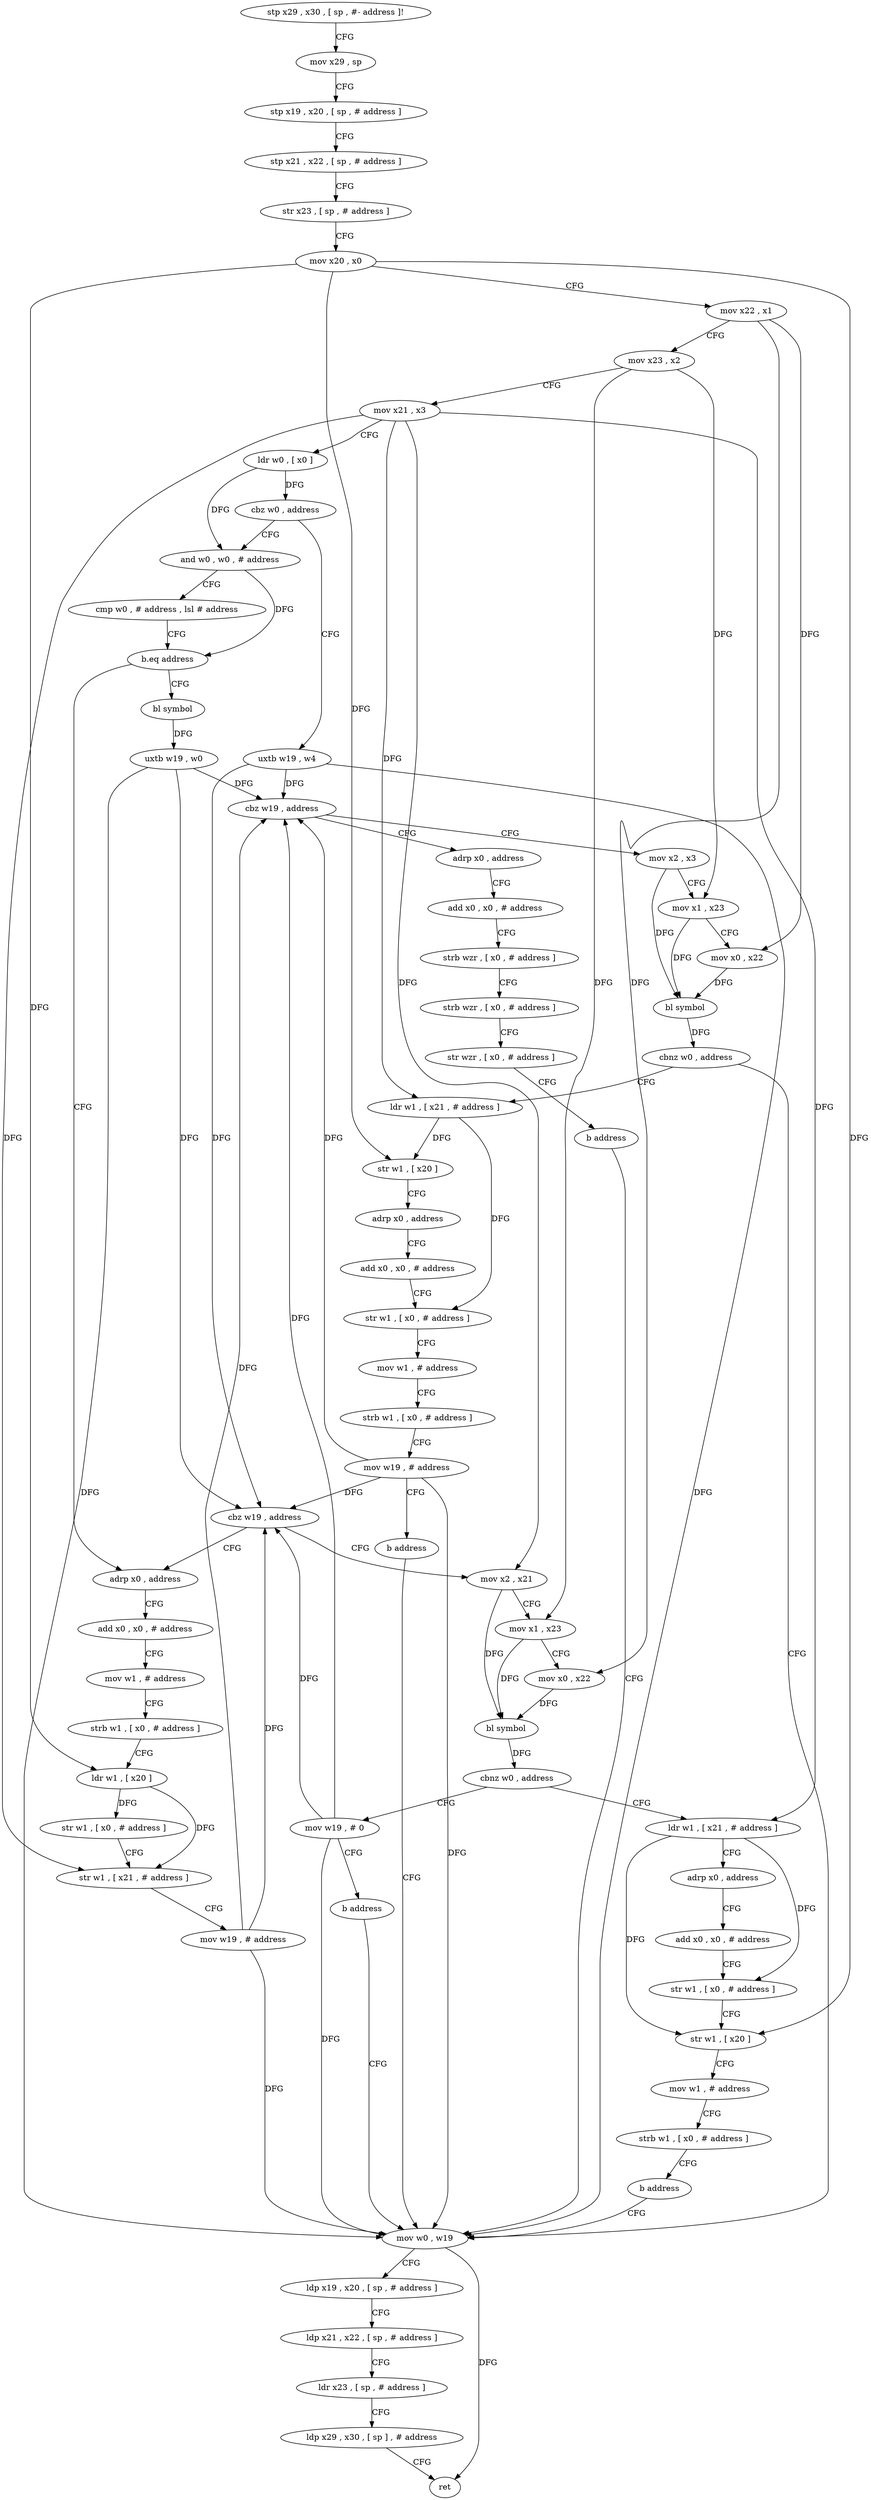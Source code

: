 digraph "func" {
"4234404" [label = "stp x29 , x30 , [ sp , #- address ]!" ]
"4234408" [label = "mov x29 , sp" ]
"4234412" [label = "stp x19 , x20 , [ sp , # address ]" ]
"4234416" [label = "stp x21 , x22 , [ sp , # address ]" ]
"4234420" [label = "str x23 , [ sp , # address ]" ]
"4234424" [label = "mov x20 , x0" ]
"4234428" [label = "mov x22 , x1" ]
"4234432" [label = "mov x23 , x2" ]
"4234436" [label = "mov x21 , x3" ]
"4234440" [label = "ldr w0 , [ x0 ]" ]
"4234444" [label = "cbz w0 , address" ]
"4234580" [label = "uxtb w19 , w4" ]
"4234448" [label = "and w0 , w0 , # address" ]
"4234584" [label = "cbz w19 , address" ]
"4234612" [label = "mov x2 , x3" ]
"4234588" [label = "adrp x0 , address" ]
"4234452" [label = "cmp w0 , # address , lsl # address" ]
"4234456" [label = "b.eq address" ]
"4234516" [label = "bl symbol" ]
"4234460" [label = "adrp x0 , address" ]
"4234616" [label = "mov x1 , x23" ]
"4234620" [label = "mov x0 , x22" ]
"4234624" [label = "bl symbol" ]
"4234628" [label = "cbnz w0 , address" ]
"4234492" [label = "mov w0 , w19" ]
"4234632" [label = "ldr w1 , [ x21 , # address ]" ]
"4234592" [label = "add x0 , x0 , # address" ]
"4234596" [label = "strb wzr , [ x0 , # address ]" ]
"4234600" [label = "strb wzr , [ x0 , # address ]" ]
"4234604" [label = "str wzr , [ x0 , # address ]" ]
"4234608" [label = "b address" ]
"4234520" [label = "uxtb w19 , w0" ]
"4234524" [label = "cbz w19 , address" ]
"4234528" [label = "mov x2 , x21" ]
"4234464" [label = "add x0 , x0 , # address" ]
"4234468" [label = "mov w1 , # address" ]
"4234472" [label = "strb w1 , [ x0 , # address ]" ]
"4234476" [label = "ldr w1 , [ x20 ]" ]
"4234480" [label = "str w1 , [ x0 , # address ]" ]
"4234484" [label = "str w1 , [ x21 , # address ]" ]
"4234488" [label = "mov w19 , # address" ]
"4234496" [label = "ldp x19 , x20 , [ sp , # address ]" ]
"4234500" [label = "ldp x21 , x22 , [ sp , # address ]" ]
"4234504" [label = "ldr x23 , [ sp , # address ]" ]
"4234508" [label = "ldp x29 , x30 , [ sp ] , # address" ]
"4234512" [label = "ret" ]
"4234636" [label = "str w1 , [ x20 ]" ]
"4234640" [label = "adrp x0 , address" ]
"4234644" [label = "add x0 , x0 , # address" ]
"4234648" [label = "str w1 , [ x0 , # address ]" ]
"4234652" [label = "mov w1 , # address" ]
"4234656" [label = "strb w1 , [ x0 , # address ]" ]
"4234660" [label = "mov w19 , # address" ]
"4234664" [label = "b address" ]
"4234532" [label = "mov x1 , x23" ]
"4234536" [label = "mov x0 , x22" ]
"4234540" [label = "bl symbol" ]
"4234544" [label = "cbnz w0 , address" ]
"4234668" [label = "mov w19 , # 0" ]
"4234548" [label = "ldr w1 , [ x21 , # address ]" ]
"4234672" [label = "b address" ]
"4234552" [label = "adrp x0 , address" ]
"4234556" [label = "add x0 , x0 , # address" ]
"4234560" [label = "str w1 , [ x0 , # address ]" ]
"4234564" [label = "str w1 , [ x20 ]" ]
"4234568" [label = "mov w1 , # address" ]
"4234572" [label = "strb w1 , [ x0 , # address ]" ]
"4234576" [label = "b address" ]
"4234404" -> "4234408" [ label = "CFG" ]
"4234408" -> "4234412" [ label = "CFG" ]
"4234412" -> "4234416" [ label = "CFG" ]
"4234416" -> "4234420" [ label = "CFG" ]
"4234420" -> "4234424" [ label = "CFG" ]
"4234424" -> "4234428" [ label = "CFG" ]
"4234424" -> "4234476" [ label = "DFG" ]
"4234424" -> "4234636" [ label = "DFG" ]
"4234424" -> "4234564" [ label = "DFG" ]
"4234428" -> "4234432" [ label = "CFG" ]
"4234428" -> "4234620" [ label = "DFG" ]
"4234428" -> "4234536" [ label = "DFG" ]
"4234432" -> "4234436" [ label = "CFG" ]
"4234432" -> "4234616" [ label = "DFG" ]
"4234432" -> "4234532" [ label = "DFG" ]
"4234436" -> "4234440" [ label = "CFG" ]
"4234436" -> "4234484" [ label = "DFG" ]
"4234436" -> "4234632" [ label = "DFG" ]
"4234436" -> "4234528" [ label = "DFG" ]
"4234436" -> "4234548" [ label = "DFG" ]
"4234440" -> "4234444" [ label = "DFG" ]
"4234440" -> "4234448" [ label = "DFG" ]
"4234444" -> "4234580" [ label = "CFG" ]
"4234444" -> "4234448" [ label = "CFG" ]
"4234580" -> "4234584" [ label = "DFG" ]
"4234580" -> "4234524" [ label = "DFG" ]
"4234580" -> "4234492" [ label = "DFG" ]
"4234448" -> "4234452" [ label = "CFG" ]
"4234448" -> "4234456" [ label = "DFG" ]
"4234584" -> "4234612" [ label = "CFG" ]
"4234584" -> "4234588" [ label = "CFG" ]
"4234612" -> "4234616" [ label = "CFG" ]
"4234612" -> "4234624" [ label = "DFG" ]
"4234588" -> "4234592" [ label = "CFG" ]
"4234452" -> "4234456" [ label = "CFG" ]
"4234456" -> "4234516" [ label = "CFG" ]
"4234456" -> "4234460" [ label = "CFG" ]
"4234516" -> "4234520" [ label = "DFG" ]
"4234460" -> "4234464" [ label = "CFG" ]
"4234616" -> "4234620" [ label = "CFG" ]
"4234616" -> "4234624" [ label = "DFG" ]
"4234620" -> "4234624" [ label = "DFG" ]
"4234624" -> "4234628" [ label = "DFG" ]
"4234628" -> "4234492" [ label = "CFG" ]
"4234628" -> "4234632" [ label = "CFG" ]
"4234492" -> "4234496" [ label = "CFG" ]
"4234492" -> "4234512" [ label = "DFG" ]
"4234632" -> "4234636" [ label = "DFG" ]
"4234632" -> "4234648" [ label = "DFG" ]
"4234592" -> "4234596" [ label = "CFG" ]
"4234596" -> "4234600" [ label = "CFG" ]
"4234600" -> "4234604" [ label = "CFG" ]
"4234604" -> "4234608" [ label = "CFG" ]
"4234608" -> "4234492" [ label = "CFG" ]
"4234520" -> "4234524" [ label = "DFG" ]
"4234520" -> "4234584" [ label = "DFG" ]
"4234520" -> "4234492" [ label = "DFG" ]
"4234524" -> "4234460" [ label = "CFG" ]
"4234524" -> "4234528" [ label = "CFG" ]
"4234528" -> "4234532" [ label = "CFG" ]
"4234528" -> "4234540" [ label = "DFG" ]
"4234464" -> "4234468" [ label = "CFG" ]
"4234468" -> "4234472" [ label = "CFG" ]
"4234472" -> "4234476" [ label = "CFG" ]
"4234476" -> "4234480" [ label = "DFG" ]
"4234476" -> "4234484" [ label = "DFG" ]
"4234480" -> "4234484" [ label = "CFG" ]
"4234484" -> "4234488" [ label = "CFG" ]
"4234488" -> "4234492" [ label = "DFG" ]
"4234488" -> "4234584" [ label = "DFG" ]
"4234488" -> "4234524" [ label = "DFG" ]
"4234496" -> "4234500" [ label = "CFG" ]
"4234500" -> "4234504" [ label = "CFG" ]
"4234504" -> "4234508" [ label = "CFG" ]
"4234508" -> "4234512" [ label = "CFG" ]
"4234636" -> "4234640" [ label = "CFG" ]
"4234640" -> "4234644" [ label = "CFG" ]
"4234644" -> "4234648" [ label = "CFG" ]
"4234648" -> "4234652" [ label = "CFG" ]
"4234652" -> "4234656" [ label = "CFG" ]
"4234656" -> "4234660" [ label = "CFG" ]
"4234660" -> "4234664" [ label = "CFG" ]
"4234660" -> "4234584" [ label = "DFG" ]
"4234660" -> "4234524" [ label = "DFG" ]
"4234660" -> "4234492" [ label = "DFG" ]
"4234664" -> "4234492" [ label = "CFG" ]
"4234532" -> "4234536" [ label = "CFG" ]
"4234532" -> "4234540" [ label = "DFG" ]
"4234536" -> "4234540" [ label = "DFG" ]
"4234540" -> "4234544" [ label = "DFG" ]
"4234544" -> "4234668" [ label = "CFG" ]
"4234544" -> "4234548" [ label = "CFG" ]
"4234668" -> "4234672" [ label = "CFG" ]
"4234668" -> "4234584" [ label = "DFG" ]
"4234668" -> "4234524" [ label = "DFG" ]
"4234668" -> "4234492" [ label = "DFG" ]
"4234548" -> "4234552" [ label = "CFG" ]
"4234548" -> "4234560" [ label = "DFG" ]
"4234548" -> "4234564" [ label = "DFG" ]
"4234672" -> "4234492" [ label = "CFG" ]
"4234552" -> "4234556" [ label = "CFG" ]
"4234556" -> "4234560" [ label = "CFG" ]
"4234560" -> "4234564" [ label = "CFG" ]
"4234564" -> "4234568" [ label = "CFG" ]
"4234568" -> "4234572" [ label = "CFG" ]
"4234572" -> "4234576" [ label = "CFG" ]
"4234576" -> "4234492" [ label = "CFG" ]
}
